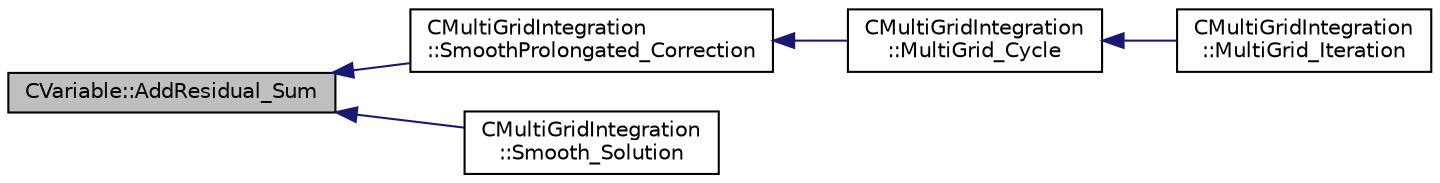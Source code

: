 digraph "CVariable::AddResidual_Sum"
{
  edge [fontname="Helvetica",fontsize="10",labelfontname="Helvetica",labelfontsize="10"];
  node [fontname="Helvetica",fontsize="10",shape=record];
  rankdir="LR";
  Node200 [label="CVariable::AddResidual_Sum",height=0.2,width=0.4,color="black", fillcolor="grey75", style="filled", fontcolor="black"];
  Node200 -> Node201 [dir="back",color="midnightblue",fontsize="10",style="solid",fontname="Helvetica"];
  Node201 [label="CMultiGridIntegration\l::SmoothProlongated_Correction",height=0.2,width=0.4,color="black", fillcolor="white", style="filled",URL="$class_c_multi_grid_integration.html#a81e4ca17ee9ecfabbad247e0b7e5f046",tooltip="Do an implicit smoothing of the prolongated correction. "];
  Node201 -> Node202 [dir="back",color="midnightblue",fontsize="10",style="solid",fontname="Helvetica"];
  Node202 [label="CMultiGridIntegration\l::MultiGrid_Cycle",height=0.2,width=0.4,color="black", fillcolor="white", style="filled",URL="$class_c_multi_grid_integration.html#aa9a52a00a3417c465307ae6aea035f41",tooltip="Perform a Full-Approximation Storage (FAS) Multigrid. "];
  Node202 -> Node203 [dir="back",color="midnightblue",fontsize="10",style="solid",fontname="Helvetica"];
  Node203 [label="CMultiGridIntegration\l::MultiGrid_Iteration",height=0.2,width=0.4,color="black", fillcolor="white", style="filled",URL="$class_c_multi_grid_integration.html#af0b4014222a37402257b735d2ca32a81",tooltip="This subroutine calls the MultiGrid_Cycle and also prepare the multigrid levels and the monitoring..."];
  Node200 -> Node204 [dir="back",color="midnightblue",fontsize="10",style="solid",fontname="Helvetica"];
  Node204 [label="CMultiGridIntegration\l::Smooth_Solution",height=0.2,width=0.4,color="black", fillcolor="white", style="filled",URL="$class_c_multi_grid_integration.html#a349e4bcdcd6dee47d798e23a95629be6",tooltip="Do an implicit smoothing of the solution. "];
}
